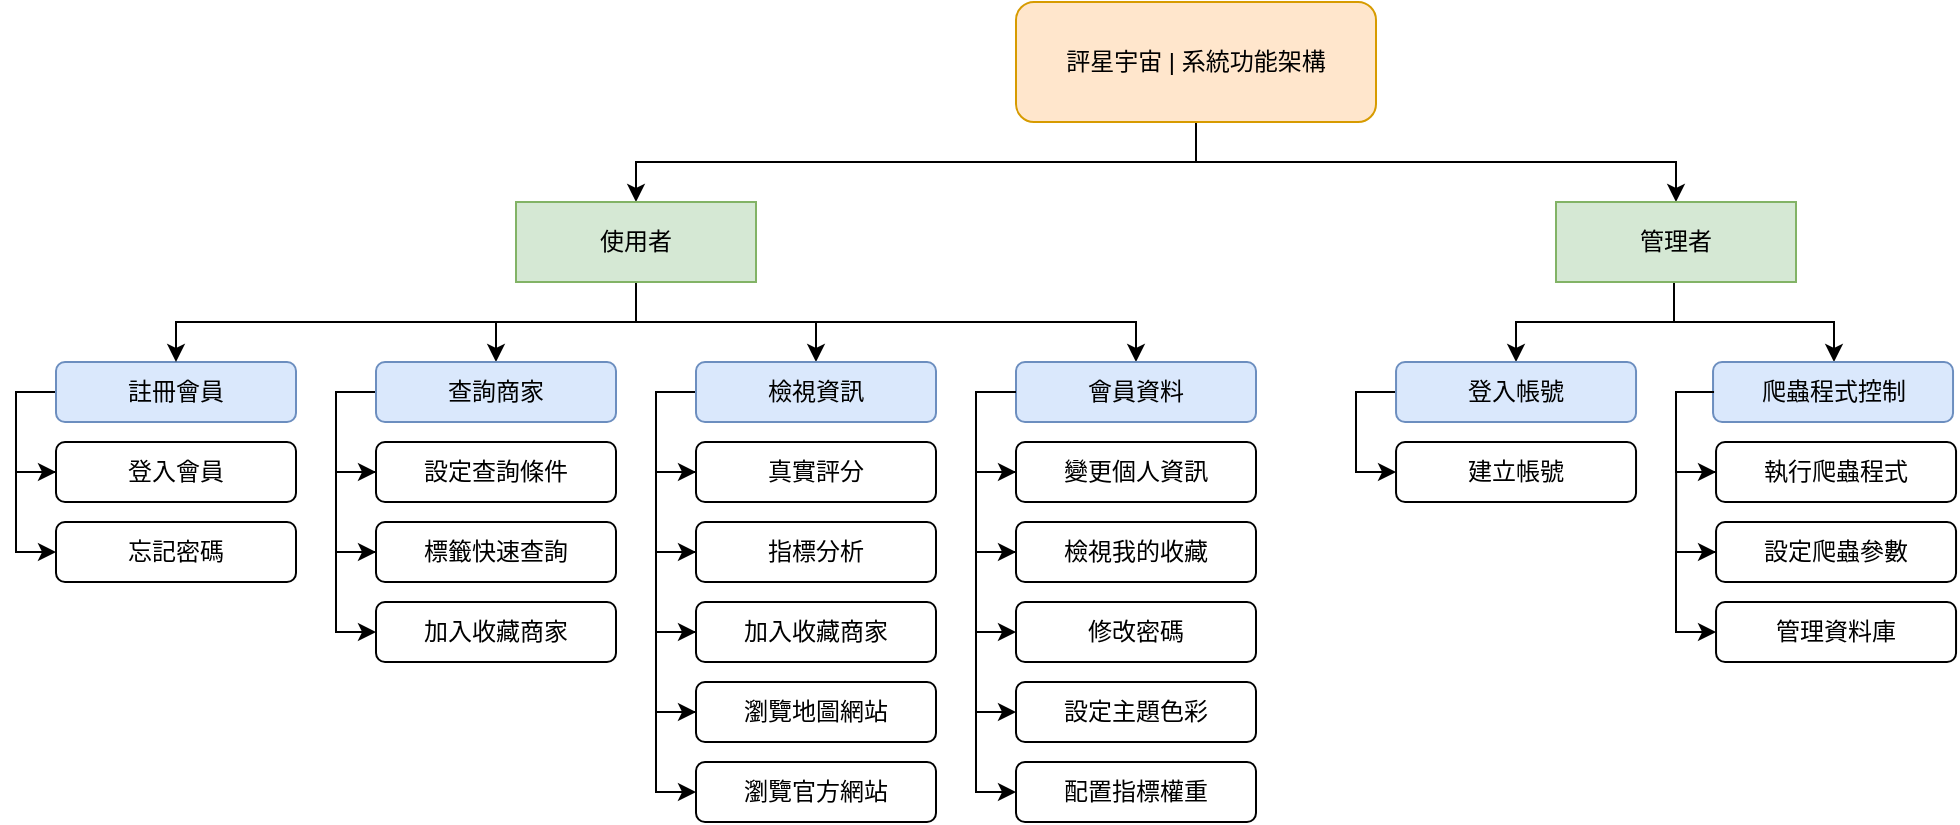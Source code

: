 <mxfile version="24.2.5" type="device">
  <diagram name="第1頁" id="6U5pYzNDQ16AY9t5sE_8">
    <mxGraphModel dx="1195" dy="697" grid="1" gridSize="10" guides="1" tooltips="1" connect="1" arrows="1" fold="1" page="1" pageScale="1" pageWidth="827" pageHeight="1169" math="0" shadow="0">
      <root>
        <mxCell id="0" />
        <mxCell id="1" parent="0" />
        <mxCell id="lSQD9AD3FlSnUemkZoRY-17" style="edgeStyle=orthogonalEdgeStyle;rounded=0;orthogonalLoop=1;jettySize=auto;html=1;entryX=0.5;entryY=0;entryDx=0;entryDy=0;" parent="1" source="lSQD9AD3FlSnUemkZoRY-1" target="lSQD9AD3FlSnUemkZoRY-15" edge="1">
          <mxGeometry relative="1" as="geometry">
            <Array as="points">
              <mxPoint x="600" y="390" />
              <mxPoint x="840" y="390" />
            </Array>
          </mxGeometry>
        </mxCell>
        <mxCell id="lSQD9AD3FlSnUemkZoRY-56" style="edgeStyle=orthogonalEdgeStyle;rounded=0;orthogonalLoop=1;jettySize=auto;html=1;entryX=0.5;entryY=0;entryDx=0;entryDy=0;" parent="1" source="lSQD9AD3FlSnUemkZoRY-1" target="lSQD9AD3FlSnUemkZoRY-13" edge="1">
          <mxGeometry relative="1" as="geometry">
            <Array as="points">
              <mxPoint x="600" y="390" />
              <mxPoint x="320" y="390" />
            </Array>
          </mxGeometry>
        </mxCell>
        <mxCell id="lSQD9AD3FlSnUemkZoRY-1" value="評星宇宙 | 系統功能架構" style="rounded=1;whiteSpace=wrap;html=1;fillColor=#ffe6cc;strokeColor=#d79b00;" parent="1" vertex="1">
          <mxGeometry x="510" y="310" width="180" height="60" as="geometry" />
        </mxCell>
        <mxCell id="lSQD9AD3FlSnUemkZoRY-21" style="edgeStyle=orthogonalEdgeStyle;rounded=0;orthogonalLoop=1;jettySize=auto;html=1;entryX=0;entryY=0.5;entryDx=0;entryDy=0;" parent="1" source="lSQD9AD3FlSnUemkZoRY-4" target="lSQD9AD3FlSnUemkZoRY-9" edge="1">
          <mxGeometry relative="1" as="geometry">
            <Array as="points">
              <mxPoint x="10" y="505" />
              <mxPoint x="10" y="545" />
            </Array>
          </mxGeometry>
        </mxCell>
        <mxCell id="lSQD9AD3FlSnUemkZoRY-4" value="註冊會員" style="rounded=1;whiteSpace=wrap;html=1;fillColor=#dae8fc;strokeColor=#6c8ebf;" parent="1" vertex="1">
          <mxGeometry x="30" y="490" width="120" height="30" as="geometry" />
        </mxCell>
        <mxCell id="lSQD9AD3FlSnUemkZoRY-23" style="edgeStyle=orthogonalEdgeStyle;rounded=0;orthogonalLoop=1;jettySize=auto;html=1;entryX=0;entryY=0.5;entryDx=0;entryDy=0;" parent="1" source="lSQD9AD3FlSnUemkZoRY-9" target="lSQD9AD3FlSnUemkZoRY-22" edge="1">
          <mxGeometry relative="1" as="geometry">
            <Array as="points">
              <mxPoint x="10" y="545" />
              <mxPoint x="10" y="585" />
            </Array>
          </mxGeometry>
        </mxCell>
        <mxCell id="lSQD9AD3FlSnUemkZoRY-9" value="登入會員" style="rounded=1;whiteSpace=wrap;html=1;" parent="1" vertex="1">
          <mxGeometry x="30" y="530" width="120" height="30" as="geometry" />
        </mxCell>
        <mxCell id="lSQD9AD3FlSnUemkZoRY-52" style="edgeStyle=orthogonalEdgeStyle;rounded=0;orthogonalLoop=1;jettySize=auto;html=1;entryX=0.5;entryY=0;entryDx=0;entryDy=0;" parent="1" source="lSQD9AD3FlSnUemkZoRY-13" target="lSQD9AD3FlSnUemkZoRY-4" edge="1">
          <mxGeometry relative="1" as="geometry">
            <Array as="points">
              <mxPoint x="320" y="470" />
              <mxPoint x="90" y="470" />
            </Array>
          </mxGeometry>
        </mxCell>
        <mxCell id="lSQD9AD3FlSnUemkZoRY-53" style="edgeStyle=orthogonalEdgeStyle;rounded=0;orthogonalLoop=1;jettySize=auto;html=1;" parent="1" source="lSQD9AD3FlSnUemkZoRY-13" target="lSQD9AD3FlSnUemkZoRY-24" edge="1">
          <mxGeometry relative="1" as="geometry" />
        </mxCell>
        <mxCell id="lSQD9AD3FlSnUemkZoRY-54" style="edgeStyle=orthogonalEdgeStyle;rounded=0;orthogonalLoop=1;jettySize=auto;html=1;entryX=0.5;entryY=0;entryDx=0;entryDy=0;" parent="1" source="lSQD9AD3FlSnUemkZoRY-13" target="lSQD9AD3FlSnUemkZoRY-32" edge="1">
          <mxGeometry relative="1" as="geometry">
            <Array as="points">
              <mxPoint x="320" y="470" />
              <mxPoint x="410" y="470" />
            </Array>
          </mxGeometry>
        </mxCell>
        <mxCell id="lSQD9AD3FlSnUemkZoRY-55" style="edgeStyle=orthogonalEdgeStyle;rounded=0;orthogonalLoop=1;jettySize=auto;html=1;entryX=0.5;entryY=0;entryDx=0;entryDy=0;" parent="1" source="lSQD9AD3FlSnUemkZoRY-13" target="lSQD9AD3FlSnUemkZoRY-45" edge="1">
          <mxGeometry relative="1" as="geometry">
            <Array as="points">
              <mxPoint x="320" y="470" />
              <mxPoint x="570" y="470" />
            </Array>
          </mxGeometry>
        </mxCell>
        <mxCell id="lSQD9AD3FlSnUemkZoRY-13" value="使用者" style="rounded=0;whiteSpace=wrap;html=1;fillColor=#d5e8d4;strokeColor=#82b366;" parent="1" vertex="1">
          <mxGeometry x="260" y="410" width="120" height="40" as="geometry" />
        </mxCell>
        <mxCell id="lSQD9AD3FlSnUemkZoRY-65" style="edgeStyle=orthogonalEdgeStyle;rounded=0;orthogonalLoop=1;jettySize=auto;html=1;entryX=0.5;entryY=0;entryDx=0;entryDy=0;" parent="1" target="lSQD9AD3FlSnUemkZoRY-30" edge="1">
          <mxGeometry relative="1" as="geometry">
            <Array as="points">
              <mxPoint x="839" y="450" />
              <mxPoint x="839" y="470" />
              <mxPoint x="760" y="470" />
            </Array>
            <mxPoint x="900.003" y="450" as="sourcePoint" />
          </mxGeometry>
        </mxCell>
        <mxCell id="lSQD9AD3FlSnUemkZoRY-66" style="edgeStyle=orthogonalEdgeStyle;rounded=0;orthogonalLoop=1;jettySize=auto;html=1;entryX=0.5;entryY=0;entryDx=0;entryDy=0;" parent="1" target="lSQD9AD3FlSnUemkZoRY-57" edge="1">
          <mxGeometry relative="1" as="geometry">
            <Array as="points">
              <mxPoint x="839" y="450" />
              <mxPoint x="839" y="470" />
              <mxPoint x="919" y="470" />
              <mxPoint x="919" y="490" />
            </Array>
            <mxPoint x="780.003" y="450" as="sourcePoint" />
          </mxGeometry>
        </mxCell>
        <mxCell id="lSQD9AD3FlSnUemkZoRY-15" value="管理者" style="rounded=0;whiteSpace=wrap;html=1;fillColor=#d5e8d4;strokeColor=#82b366;" parent="1" vertex="1">
          <mxGeometry x="780" y="410" width="120" height="40" as="geometry" />
        </mxCell>
        <mxCell id="lSQD9AD3FlSnUemkZoRY-22" value="忘記密碼" style="rounded=1;whiteSpace=wrap;html=1;" parent="1" vertex="1">
          <mxGeometry x="30" y="570" width="120" height="30" as="geometry" />
        </mxCell>
        <mxCell id="lSQD9AD3FlSnUemkZoRY-26" style="edgeStyle=orthogonalEdgeStyle;rounded=0;orthogonalLoop=1;jettySize=auto;html=1;entryX=0;entryY=0.5;entryDx=0;entryDy=0;" parent="1" source="lSQD9AD3FlSnUemkZoRY-24" target="lSQD9AD3FlSnUemkZoRY-25" edge="1">
          <mxGeometry relative="1" as="geometry">
            <Array as="points">
              <mxPoint x="170" y="505" />
              <mxPoint x="170" y="545" />
            </Array>
          </mxGeometry>
        </mxCell>
        <mxCell id="lSQD9AD3FlSnUemkZoRY-24" value="查詢商家" style="rounded=1;whiteSpace=wrap;html=1;fillColor=#dae8fc;strokeColor=#6c8ebf;" parent="1" vertex="1">
          <mxGeometry x="190" y="490" width="120" height="30" as="geometry" />
        </mxCell>
        <mxCell id="lSQD9AD3FlSnUemkZoRY-28" style="edgeStyle=orthogonalEdgeStyle;rounded=0;orthogonalLoop=1;jettySize=auto;html=1;entryX=0;entryY=0.5;entryDx=0;entryDy=0;" parent="1" source="lSQD9AD3FlSnUemkZoRY-25" target="lSQD9AD3FlSnUemkZoRY-27" edge="1">
          <mxGeometry relative="1" as="geometry">
            <Array as="points">
              <mxPoint x="170" y="545" />
              <mxPoint x="170" y="585" />
            </Array>
          </mxGeometry>
        </mxCell>
        <mxCell id="lSQD9AD3FlSnUemkZoRY-25" value="設定查詢條件" style="rounded=1;whiteSpace=wrap;html=1;" parent="1" vertex="1">
          <mxGeometry x="190" y="530" width="120" height="30" as="geometry" />
        </mxCell>
        <mxCell id="lSQD9AD3FlSnUemkZoRY-41" style="edgeStyle=orthogonalEdgeStyle;rounded=0;orthogonalLoop=1;jettySize=auto;html=1;entryX=0;entryY=0.5;entryDx=0;entryDy=0;" parent="1" source="lSQD9AD3FlSnUemkZoRY-27" target="lSQD9AD3FlSnUemkZoRY-40" edge="1">
          <mxGeometry relative="1" as="geometry">
            <Array as="points">
              <mxPoint x="170" y="585" />
              <mxPoint x="170" y="625" />
            </Array>
          </mxGeometry>
        </mxCell>
        <mxCell id="lSQD9AD3FlSnUemkZoRY-27" value="標籤快速查詢" style="rounded=1;whiteSpace=wrap;html=1;" parent="1" vertex="1">
          <mxGeometry x="190" y="570" width="120" height="30" as="geometry" />
        </mxCell>
        <mxCell id="lSQD9AD3FlSnUemkZoRY-60" style="edgeStyle=orthogonalEdgeStyle;rounded=0;orthogonalLoop=1;jettySize=auto;html=1;entryX=0;entryY=0.5;entryDx=0;entryDy=0;" parent="1" source="lSQD9AD3FlSnUemkZoRY-30" target="lSQD9AD3FlSnUemkZoRY-59" edge="1">
          <mxGeometry relative="1" as="geometry">
            <Array as="points">
              <mxPoint x="680.02" y="505" />
              <mxPoint x="680.02" y="545" />
            </Array>
          </mxGeometry>
        </mxCell>
        <mxCell id="lSQD9AD3FlSnUemkZoRY-30" value="登入帳號" style="rounded=1;whiteSpace=wrap;html=1;fillColor=#dae8fc;strokeColor=#6c8ebf;" parent="1" vertex="1">
          <mxGeometry x="700.02" y="490" width="120" height="30" as="geometry" />
        </mxCell>
        <mxCell id="lSQD9AD3FlSnUemkZoRY-37" style="edgeStyle=orthogonalEdgeStyle;rounded=0;orthogonalLoop=1;jettySize=auto;html=1;entryX=0;entryY=0.5;entryDx=0;entryDy=0;" parent="1" source="lSQD9AD3FlSnUemkZoRY-32" target="lSQD9AD3FlSnUemkZoRY-34" edge="1">
          <mxGeometry relative="1" as="geometry">
            <Array as="points">
              <mxPoint x="330" y="505" />
              <mxPoint x="330" y="545" />
            </Array>
          </mxGeometry>
        </mxCell>
        <mxCell id="lSQD9AD3FlSnUemkZoRY-32" value="檢視資訊" style="rounded=1;whiteSpace=wrap;html=1;fillColor=#dae8fc;strokeColor=#6c8ebf;" parent="1" vertex="1">
          <mxGeometry x="350" y="490" width="120" height="30" as="geometry" />
        </mxCell>
        <mxCell id="lSQD9AD3FlSnUemkZoRY-38" style="edgeStyle=orthogonalEdgeStyle;rounded=0;orthogonalLoop=1;jettySize=auto;html=1;entryX=0;entryY=0.5;entryDx=0;entryDy=0;" parent="1" source="lSQD9AD3FlSnUemkZoRY-34" target="lSQD9AD3FlSnUemkZoRY-35" edge="1">
          <mxGeometry relative="1" as="geometry">
            <Array as="points">
              <mxPoint x="330" y="545" />
              <mxPoint x="330" y="585" />
            </Array>
          </mxGeometry>
        </mxCell>
        <mxCell id="lSQD9AD3FlSnUemkZoRY-34" value="真實評分" style="rounded=1;whiteSpace=wrap;html=1;" parent="1" vertex="1">
          <mxGeometry x="350" y="530" width="120" height="30" as="geometry" />
        </mxCell>
        <mxCell id="lSQD9AD3FlSnUemkZoRY-43" style="edgeStyle=orthogonalEdgeStyle;rounded=0;orthogonalLoop=1;jettySize=auto;html=1;entryX=0;entryY=0.5;entryDx=0;entryDy=0;" parent="1" source="lSQD9AD3FlSnUemkZoRY-35" target="lSQD9AD3FlSnUemkZoRY-42" edge="1">
          <mxGeometry relative="1" as="geometry">
            <Array as="points">
              <mxPoint x="330" y="585" />
              <mxPoint x="330" y="625" />
            </Array>
          </mxGeometry>
        </mxCell>
        <mxCell id="lSQD9AD3FlSnUemkZoRY-35" value="指標分析" style="rounded=1;whiteSpace=wrap;html=1;" parent="1" vertex="1">
          <mxGeometry x="350" y="570" width="120" height="30" as="geometry" />
        </mxCell>
        <mxCell id="lSQD9AD3FlSnUemkZoRY-40" value="加入收藏商家" style="rounded=1;whiteSpace=wrap;html=1;" parent="1" vertex="1">
          <mxGeometry x="190" y="610" width="120" height="30" as="geometry" />
        </mxCell>
        <mxCell id="o7dO2mNKMJeD6IiWHsZo-3" style="edgeStyle=orthogonalEdgeStyle;rounded=0;orthogonalLoop=1;jettySize=auto;html=1;entryX=0;entryY=0.5;entryDx=0;entryDy=0;" parent="1" source="lSQD9AD3FlSnUemkZoRY-42" target="o7dO2mNKMJeD6IiWHsZo-1" edge="1">
          <mxGeometry relative="1" as="geometry">
            <Array as="points">
              <mxPoint x="330" y="625" />
              <mxPoint x="330" y="665" />
            </Array>
          </mxGeometry>
        </mxCell>
        <mxCell id="lSQD9AD3FlSnUemkZoRY-42" value="加入收藏商家" style="rounded=1;whiteSpace=wrap;html=1;" parent="1" vertex="1">
          <mxGeometry x="350" y="610" width="120" height="30" as="geometry" />
        </mxCell>
        <mxCell id="lSQD9AD3FlSnUemkZoRY-49" style="edgeStyle=orthogonalEdgeStyle;rounded=0;orthogonalLoop=1;jettySize=auto;html=1;entryX=0;entryY=0.5;entryDx=0;entryDy=0;" parent="1" source="lSQD9AD3FlSnUemkZoRY-45" target="lSQD9AD3FlSnUemkZoRY-46" edge="1">
          <mxGeometry relative="1" as="geometry">
            <Array as="points">
              <mxPoint x="490" y="505" />
              <mxPoint x="490" y="545" />
            </Array>
          </mxGeometry>
        </mxCell>
        <mxCell id="zx-XlIoozJXuCmhcmZmu-12" style="edgeStyle=orthogonalEdgeStyle;rounded=0;orthogonalLoop=1;jettySize=auto;html=1;entryX=0;entryY=0.5;entryDx=0;entryDy=0;" parent="1" source="lSQD9AD3FlSnUemkZoRY-45" target="zx-XlIoozJXuCmhcmZmu-2" edge="1">
          <mxGeometry relative="1" as="geometry">
            <Array as="points">
              <mxPoint x="490" y="505" />
              <mxPoint x="490" y="665" />
            </Array>
          </mxGeometry>
        </mxCell>
        <mxCell id="lSQD9AD3FlSnUemkZoRY-45" value="會員資料" style="rounded=1;whiteSpace=wrap;html=1;fillColor=#dae8fc;strokeColor=#6c8ebf;" parent="1" vertex="1">
          <mxGeometry x="510" y="490" width="120" height="30" as="geometry" />
        </mxCell>
        <mxCell id="lSQD9AD3FlSnUemkZoRY-50" style="edgeStyle=orthogonalEdgeStyle;rounded=0;orthogonalLoop=1;jettySize=auto;html=1;entryX=0;entryY=0.5;entryDx=0;entryDy=0;" parent="1" source="lSQD9AD3FlSnUemkZoRY-46" target="lSQD9AD3FlSnUemkZoRY-47" edge="1">
          <mxGeometry relative="1" as="geometry">
            <Array as="points">
              <mxPoint x="490" y="545" />
              <mxPoint x="490" y="585" />
            </Array>
          </mxGeometry>
        </mxCell>
        <mxCell id="lSQD9AD3FlSnUemkZoRY-46" value="變更個人資訊" style="rounded=1;whiteSpace=wrap;html=1;" parent="1" vertex="1">
          <mxGeometry x="510" y="530" width="120" height="30" as="geometry" />
        </mxCell>
        <mxCell id="lSQD9AD3FlSnUemkZoRY-51" style="edgeStyle=orthogonalEdgeStyle;rounded=0;orthogonalLoop=1;jettySize=auto;html=1;entryX=0;entryY=0.5;entryDx=0;entryDy=0;" parent="1" source="lSQD9AD3FlSnUemkZoRY-47" target="lSQD9AD3FlSnUemkZoRY-48" edge="1">
          <mxGeometry relative="1" as="geometry">
            <Array as="points">
              <mxPoint x="490" y="585" />
              <mxPoint x="490" y="625" />
            </Array>
          </mxGeometry>
        </mxCell>
        <mxCell id="lSQD9AD3FlSnUemkZoRY-47" value="檢視我的收藏" style="rounded=1;whiteSpace=wrap;html=1;" parent="1" vertex="1">
          <mxGeometry x="510" y="570" width="120" height="30" as="geometry" />
        </mxCell>
        <mxCell id="lSQD9AD3FlSnUemkZoRY-48" value="修改密碼" style="rounded=1;whiteSpace=wrap;html=1;" parent="1" vertex="1">
          <mxGeometry x="510" y="610" width="120" height="30" as="geometry" />
        </mxCell>
        <mxCell id="lSQD9AD3FlSnUemkZoRY-57" value="爬蟲程式控制" style="rounded=1;whiteSpace=wrap;html=1;fillColor=#dae8fc;strokeColor=#6c8ebf;" parent="1" vertex="1">
          <mxGeometry x="858.52" y="490" width="120" height="30" as="geometry" />
        </mxCell>
        <mxCell id="lSQD9AD3FlSnUemkZoRY-59" value="建立帳號" style="rounded=1;whiteSpace=wrap;html=1;" parent="1" vertex="1">
          <mxGeometry x="700.02" y="530" width="120" height="30" as="geometry" />
        </mxCell>
        <mxCell id="lSQD9AD3FlSnUemkZoRY-73" value="執行爬蟲程式" style="rounded=1;whiteSpace=wrap;html=1;" parent="1" vertex="1">
          <mxGeometry x="860.02" y="530" width="120" height="30" as="geometry" />
        </mxCell>
        <mxCell id="lSQD9AD3FlSnUemkZoRY-79" style="edgeStyle=orthogonalEdgeStyle;rounded=0;orthogonalLoop=1;jettySize=auto;html=1;entryX=0;entryY=0.5;entryDx=0;entryDy=0;" parent="1" source="lSQD9AD3FlSnUemkZoRY-75" target="lSQD9AD3FlSnUemkZoRY-77" edge="1">
          <mxGeometry relative="1" as="geometry">
            <Array as="points">
              <mxPoint x="840.02" y="585" />
              <mxPoint x="840.02" y="625" />
            </Array>
          </mxGeometry>
        </mxCell>
        <mxCell id="lSQD9AD3FlSnUemkZoRY-75" value="設定爬蟲參數" style="rounded=1;whiteSpace=wrap;html=1;" parent="1" vertex="1">
          <mxGeometry x="860.02" y="570" width="120" height="30" as="geometry" />
        </mxCell>
        <mxCell id="lSQD9AD3FlSnUemkZoRY-77" value="管理資料庫" style="rounded=1;whiteSpace=wrap;html=1;" parent="1" vertex="1">
          <mxGeometry x="860.02" y="610" width="120" height="30" as="geometry" />
        </mxCell>
        <mxCell id="o7dO2mNKMJeD6IiWHsZo-4" style="edgeStyle=orthogonalEdgeStyle;rounded=0;orthogonalLoop=1;jettySize=auto;html=1;entryX=0;entryY=0.5;entryDx=0;entryDy=0;" parent="1" source="o7dO2mNKMJeD6IiWHsZo-1" target="o7dO2mNKMJeD6IiWHsZo-2" edge="1">
          <mxGeometry relative="1" as="geometry">
            <Array as="points">
              <mxPoint x="330" y="665" />
              <mxPoint x="330" y="705" />
            </Array>
          </mxGeometry>
        </mxCell>
        <mxCell id="o7dO2mNKMJeD6IiWHsZo-1" value="瀏覽地圖網站" style="rounded=1;whiteSpace=wrap;html=1;" parent="1" vertex="1">
          <mxGeometry x="350" y="650" width="120" height="30" as="geometry" />
        </mxCell>
        <mxCell id="o7dO2mNKMJeD6IiWHsZo-2" value="瀏覽官方網站" style="rounded=1;whiteSpace=wrap;html=1;" parent="1" vertex="1">
          <mxGeometry x="350" y="690" width="120" height="30" as="geometry" />
        </mxCell>
        <mxCell id="zx-XlIoozJXuCmhcmZmu-2" value="設定主題色彩" style="rounded=1;whiteSpace=wrap;html=1;" parent="1" vertex="1">
          <mxGeometry x="510" y="650" width="120" height="30" as="geometry" />
        </mxCell>
        <mxCell id="zx-XlIoozJXuCmhcmZmu-9" value="配置指標權重" style="rounded=1;whiteSpace=wrap;html=1;" parent="1" vertex="1">
          <mxGeometry x="510" y="690" width="120" height="30" as="geometry" />
        </mxCell>
        <mxCell id="zx-XlIoozJXuCmhcmZmu-13" style="edgeStyle=orthogonalEdgeStyle;rounded=0;orthogonalLoop=1;jettySize=auto;html=1;entryX=0;entryY=0.5;entryDx=0;entryDy=0;" parent="1" source="lSQD9AD3FlSnUemkZoRY-45" target="zx-XlIoozJXuCmhcmZmu-9" edge="1">
          <mxGeometry relative="1" as="geometry">
            <Array as="points">
              <mxPoint x="490" y="505" />
              <mxPoint x="490" y="705" />
            </Array>
          </mxGeometry>
        </mxCell>
        <mxCell id="Cq8auEzTTvUEUTr-IhCq-3" style="edgeStyle=orthogonalEdgeStyle;rounded=0;orthogonalLoop=1;jettySize=auto;html=1;entryX=0;entryY=0.5;entryDx=0;entryDy=0;" parent="1" edge="1">
          <mxGeometry relative="1" as="geometry">
            <Array as="points">
              <mxPoint x="840.04" y="545" />
              <mxPoint x="840.04" y="585" />
            </Array>
            <mxPoint x="860.02" y="545" as="sourcePoint" />
            <mxPoint x="860.02" y="585" as="targetPoint" />
          </mxGeometry>
        </mxCell>
        <mxCell id="Cq8auEzTTvUEUTr-IhCq-6" style="edgeStyle=orthogonalEdgeStyle;rounded=0;orthogonalLoop=1;jettySize=auto;html=1;" parent="1" edge="1">
          <mxGeometry relative="1" as="geometry">
            <Array as="points">
              <mxPoint x="840" y="505" />
              <mxPoint x="840" y="545" />
              <mxPoint x="860" y="545" />
            </Array>
            <mxPoint x="859.02" y="505" as="sourcePoint" />
            <mxPoint x="860" y="545" as="targetPoint" />
          </mxGeometry>
        </mxCell>
      </root>
    </mxGraphModel>
  </diagram>
</mxfile>
